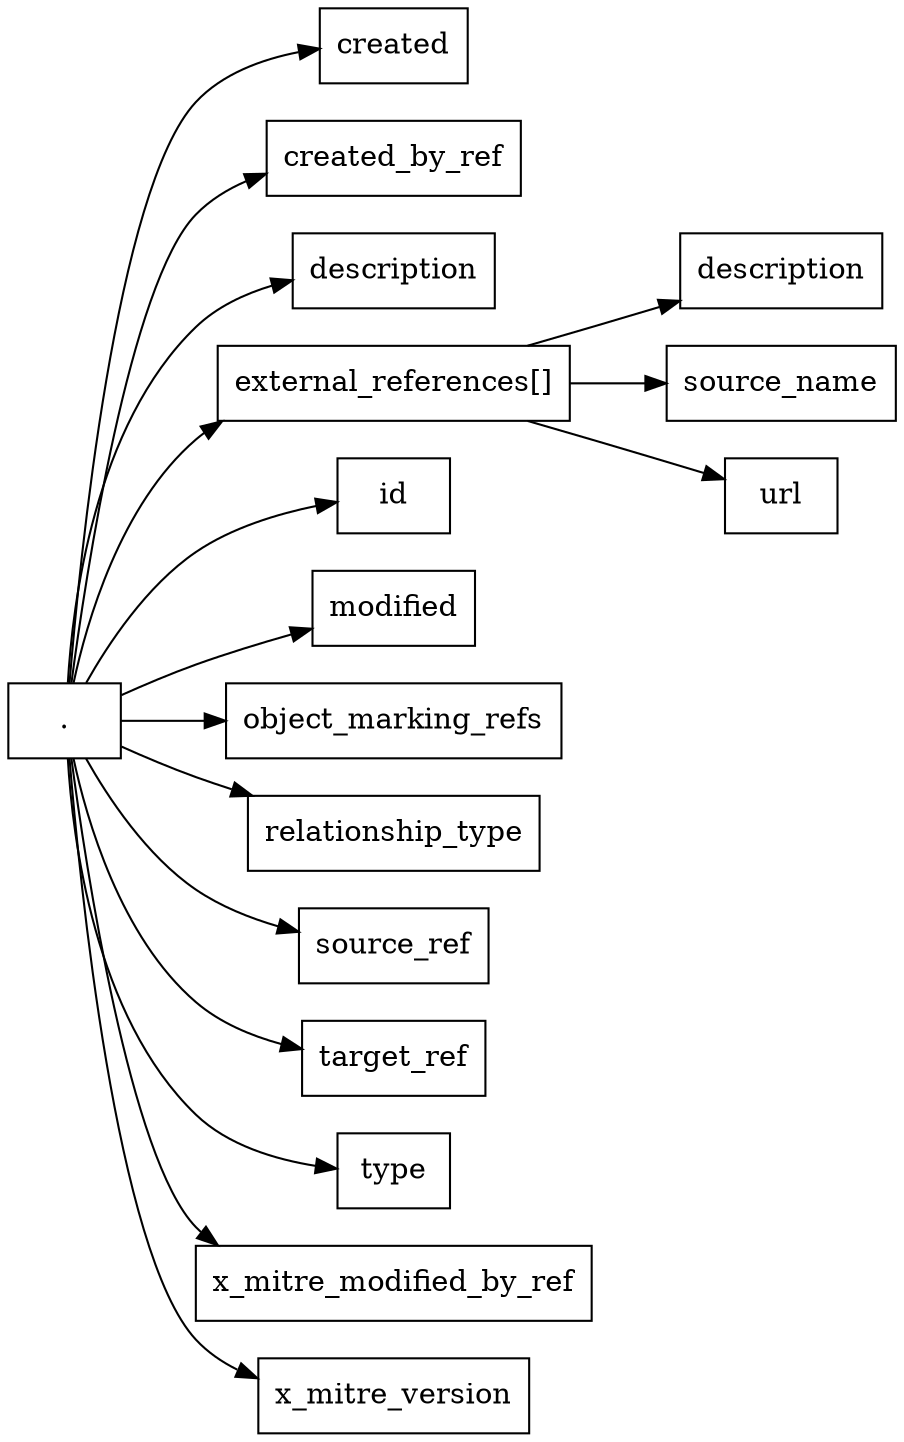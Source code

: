 digraph G {
    node [shape=box];
    edge [dir=forward];
    rankdir=LR;

    "3453c05f-59be-4e51-982c-b67b4619dba4" [label="."];
    "created" [label="created"];
    "created_by_ref" [label="created_by_ref"];
    "description" [label="description"];
    "external_references[]" [label="external_references[]"];
    "external_references[].description" [label="description"];
    "external_references[].source_name" [label="source_name"];
    "external_references[].url" [label="url"];
    "id" [label="id"];
    "modified" [label="modified"];
    "object_marking_refs" [label="object_marking_refs"];
    "relationship_type" [label="relationship_type"];
    "source_ref" [label="source_ref"];
    "target_ref" [label="target_ref"];
    "type" [label="type"];
    "x_mitre_modified_by_ref" [label="x_mitre_modified_by_ref"];
    "x_mitre_version" [label="x_mitre_version"];

    "3453c05f-59be-4e51-982c-b67b4619dba4" -> "created";
    "3453c05f-59be-4e51-982c-b67b4619dba4" -> "created_by_ref";
    "3453c05f-59be-4e51-982c-b67b4619dba4" -> "description";
    "3453c05f-59be-4e51-982c-b67b4619dba4" -> "external_references[]";
    "3453c05f-59be-4e51-982c-b67b4619dba4" -> "id";
    "3453c05f-59be-4e51-982c-b67b4619dba4" -> "modified";
    "3453c05f-59be-4e51-982c-b67b4619dba4" -> "object_marking_refs";
    "3453c05f-59be-4e51-982c-b67b4619dba4" -> "relationship_type";
    "3453c05f-59be-4e51-982c-b67b4619dba4" -> "source_ref";
    "3453c05f-59be-4e51-982c-b67b4619dba4" -> "target_ref";
    "3453c05f-59be-4e51-982c-b67b4619dba4" -> "type";
    "3453c05f-59be-4e51-982c-b67b4619dba4" -> "x_mitre_modified_by_ref";
    "3453c05f-59be-4e51-982c-b67b4619dba4" -> "x_mitre_version";

    "external_references[]" -> "external_references[].description";
    "external_references[]" -> "external_references[].source_name";
    "external_references[]" -> "external_references[].url";
}